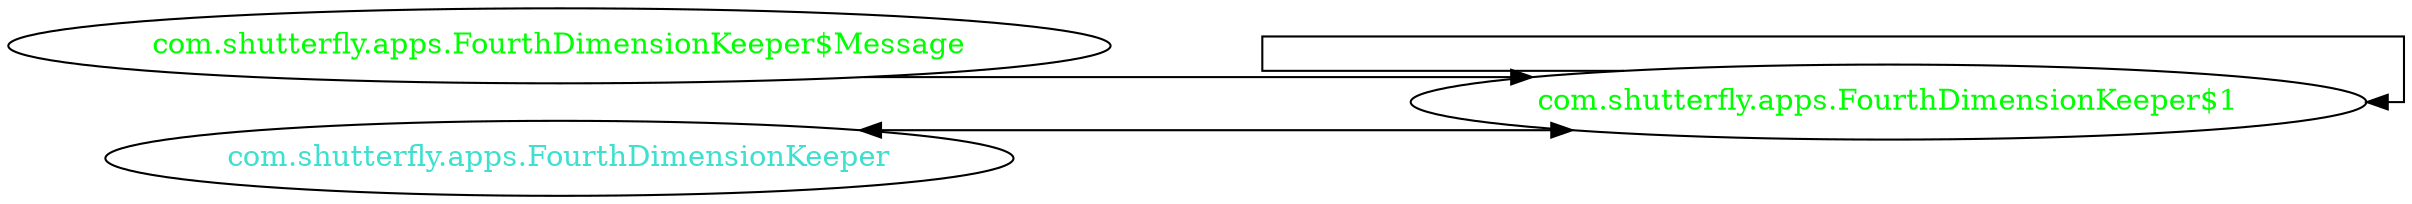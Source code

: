 digraph dependencyGraph {
 concentrate=true;
 ranksep="2.0";
 rankdir="LR"; 
 splines="ortho";
"com.shutterfly.apps.FourthDimensionKeeper$1" [fontcolor="red"];
"com.shutterfly.apps.FourthDimensionKeeper$1" [ fontcolor="green" ];
"com.shutterfly.apps.FourthDimensionKeeper$1"->"com.shutterfly.apps.FourthDimensionKeeper$1";
"com.shutterfly.apps.FourthDimensionKeeper$Message" [ fontcolor="green" ];
"com.shutterfly.apps.FourthDimensionKeeper$Message"->"com.shutterfly.apps.FourthDimensionKeeper$1";
"com.shutterfly.apps.FourthDimensionKeeper" [ fontcolor="turquoise" ];
"com.shutterfly.apps.FourthDimensionKeeper"->"com.shutterfly.apps.FourthDimensionKeeper$1" [dir=both];
}